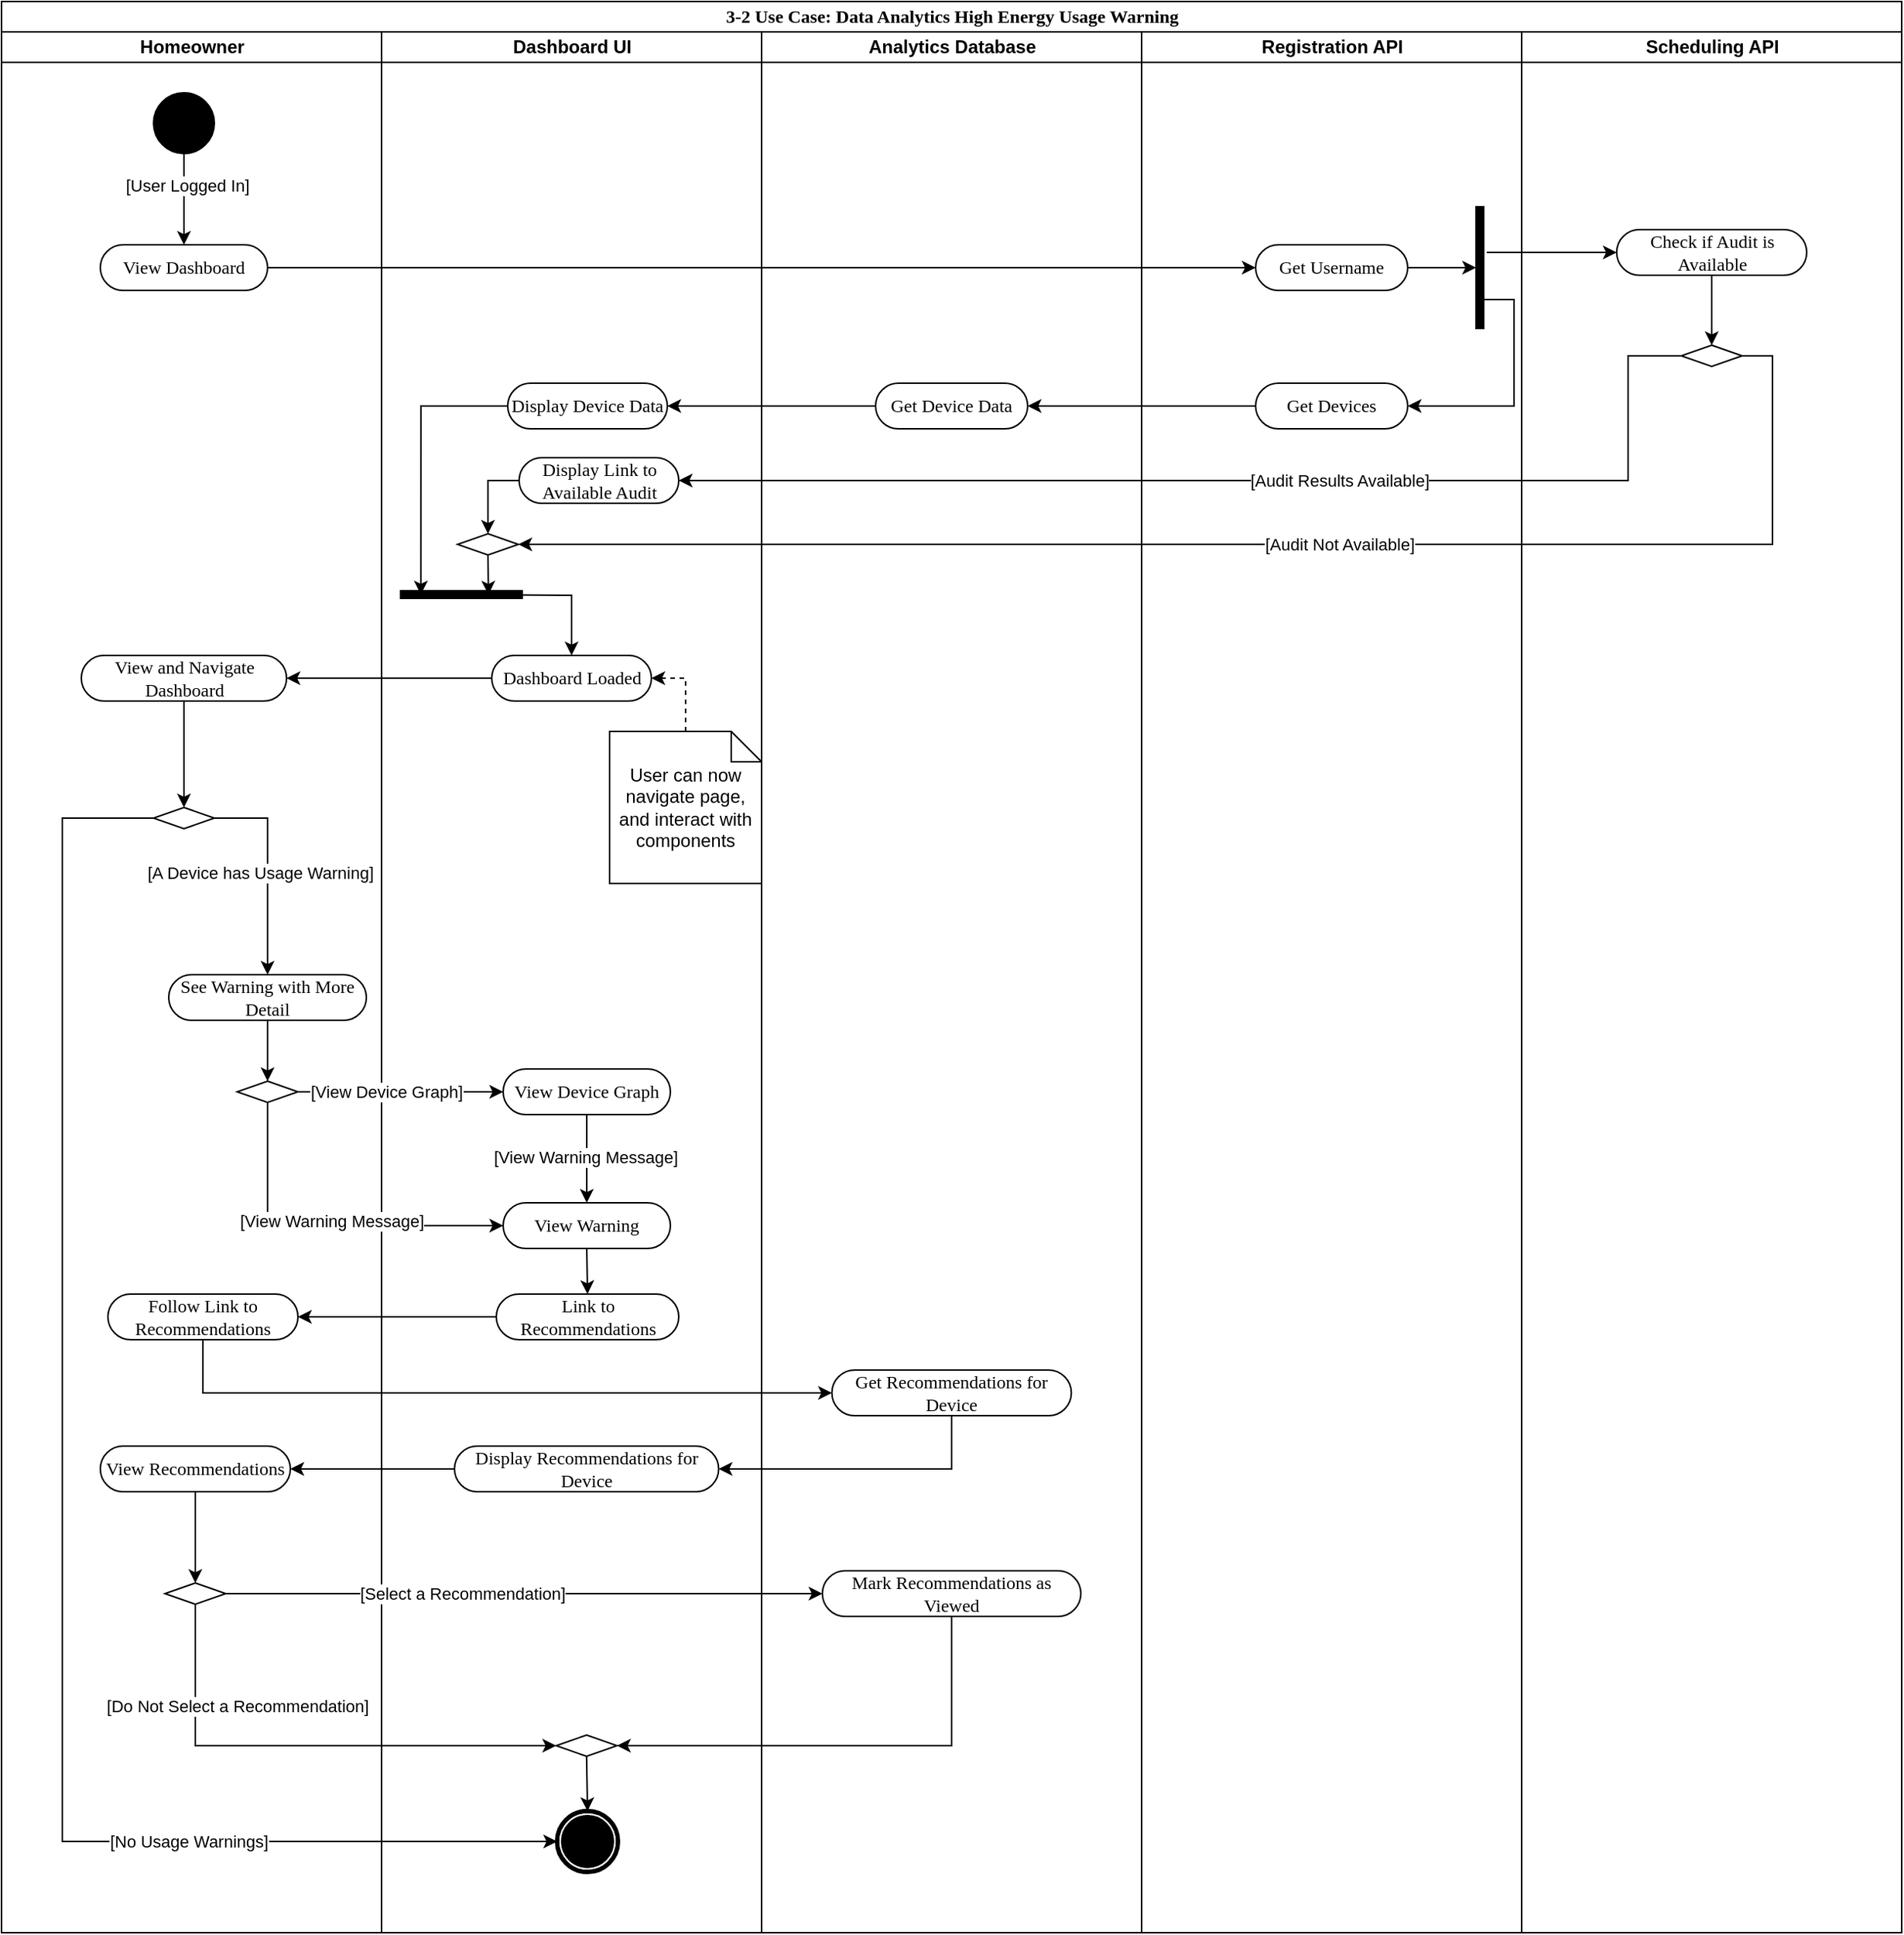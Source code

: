 <mxfile version="22.0.8" type="github">
  <diagram name="Page-1" id="0783ab3e-0a74-02c8-0abd-f7b4e66b4bec">
    <mxGraphModel dx="794" dy="412" grid="1" gridSize="10" guides="1" tooltips="1" connect="1" arrows="1" fold="1" page="1" pageScale="1" pageWidth="850" pageHeight="1100" background="none" math="0" shadow="0">
      <root>
        <mxCell id="0" />
        <mxCell id="1" parent="0" />
        <mxCell id="1c1d494c118603dd-1" value="3-2 Use Case: Data Analytics High Energy Usage Warning" style="swimlane;html=1;childLayout=stackLayout;startSize=20;rounded=0;shadow=0;comic=0;labelBackgroundColor=none;strokeWidth=1;fontFamily=Verdana;fontSize=12;align=center;" parent="1" vertex="1">
          <mxGeometry x="40" y="20" width="1250" height="1270" as="geometry" />
        </mxCell>
        <mxCell id="1c1d494c118603dd-2" value="Homeowner" style="swimlane;html=1;startSize=20;" parent="1c1d494c118603dd-1" vertex="1">
          <mxGeometry y="20" width="250" height="1250" as="geometry" />
        </mxCell>
        <mxCell id="aOfRyr6UJCpSdVYeR-or-36" style="edgeStyle=orthogonalEdgeStyle;rounded=0;orthogonalLoop=1;jettySize=auto;html=1;exitX=0.5;exitY=1;exitDx=0;exitDy=0;entryX=0.5;entryY=0;entryDx=0;entryDy=0;" parent="1c1d494c118603dd-2" source="60571a20871a0731-4" target="aOfRyr6UJCpSdVYeR-or-33" edge="1">
          <mxGeometry relative="1" as="geometry" />
        </mxCell>
        <mxCell id="aOfRyr6UJCpSdVYeR-or-38" value="[User Logged In]" style="edgeLabel;html=1;align=center;verticalAlign=middle;resizable=0;points=[];" parent="aOfRyr6UJCpSdVYeR-or-36" vertex="1" connectable="0">
          <mxGeometry x="-0.3" y="2" relative="1" as="geometry">
            <mxPoint as="offset" />
          </mxGeometry>
        </mxCell>
        <mxCell id="60571a20871a0731-4" value="" style="ellipse;whiteSpace=wrap;html=1;rounded=0;shadow=0;comic=0;labelBackgroundColor=none;strokeWidth=1;fillColor=#000000;fontFamily=Verdana;fontSize=12;align=center;" parent="1c1d494c118603dd-2" vertex="1">
          <mxGeometry x="100" y="40" width="40" height="40" as="geometry" />
        </mxCell>
        <mxCell id="aOfRyr6UJCpSdVYeR-or-33" value="View Dashboard" style="rounded=1;whiteSpace=wrap;html=1;shadow=0;comic=0;labelBackgroundColor=none;strokeWidth=1;fontFamily=Verdana;fontSize=12;align=center;arcSize=50;" parent="1c1d494c118603dd-2" vertex="1">
          <mxGeometry x="65" y="140" width="110" height="30" as="geometry" />
        </mxCell>
        <mxCell id="aOfRyr6UJCpSdVYeR-or-82" style="edgeStyle=orthogonalEdgeStyle;rounded=0;orthogonalLoop=1;jettySize=auto;html=1;exitX=0.5;exitY=1;exitDx=0;exitDy=0;entryX=0.5;entryY=0;entryDx=0;entryDy=0;" parent="1c1d494c118603dd-2" source="aOfRyr6UJCpSdVYeR-or-72" target="aOfRyr6UJCpSdVYeR-or-81" edge="1">
          <mxGeometry relative="1" as="geometry" />
        </mxCell>
        <mxCell id="aOfRyr6UJCpSdVYeR-or-72" value="View and Navigate Dashboard" style="rounded=1;whiteSpace=wrap;html=1;shadow=0;comic=0;labelBackgroundColor=none;strokeWidth=1;fontFamily=Verdana;fontSize=12;align=center;arcSize=50;" parent="1c1d494c118603dd-2" vertex="1">
          <mxGeometry x="52.5" y="410" width="135" height="30" as="geometry" />
        </mxCell>
        <mxCell id="aOfRyr6UJCpSdVYeR-or-92" style="edgeStyle=orthogonalEdgeStyle;rounded=0;orthogonalLoop=1;jettySize=auto;html=1;exitX=0.5;exitY=1;exitDx=0;exitDy=0;entryX=0.5;entryY=0;entryDx=0;entryDy=0;" parent="1c1d494c118603dd-2" source="aOfRyr6UJCpSdVYeR-or-80" target="aOfRyr6UJCpSdVYeR-or-88" edge="1">
          <mxGeometry relative="1" as="geometry" />
        </mxCell>
        <mxCell id="aOfRyr6UJCpSdVYeR-or-80" value="See Warning with More Detail" style="rounded=1;whiteSpace=wrap;html=1;shadow=0;comic=0;labelBackgroundColor=none;strokeWidth=1;fontFamily=Verdana;fontSize=12;align=center;arcSize=50;" parent="1c1d494c118603dd-2" vertex="1">
          <mxGeometry x="110" y="620" width="130" height="30" as="geometry" />
        </mxCell>
        <mxCell id="aOfRyr6UJCpSdVYeR-or-84" style="edgeStyle=orthogonalEdgeStyle;rounded=0;orthogonalLoop=1;jettySize=auto;html=1;exitX=1;exitY=0.5;exitDx=0;exitDy=0;entryX=0.5;entryY=0;entryDx=0;entryDy=0;" parent="1c1d494c118603dd-2" source="aOfRyr6UJCpSdVYeR-or-81" target="aOfRyr6UJCpSdVYeR-or-80" edge="1">
          <mxGeometry relative="1" as="geometry" />
        </mxCell>
        <mxCell id="aOfRyr6UJCpSdVYeR-or-85" value="[A Device has Usage Warning]" style="edgeLabel;html=1;align=center;verticalAlign=middle;resizable=0;points=[];" parent="aOfRyr6UJCpSdVYeR-or-84" vertex="1" connectable="0">
          <mxGeometry x="0.029" y="3" relative="1" as="geometry">
            <mxPoint x="-8" as="offset" />
          </mxGeometry>
        </mxCell>
        <mxCell id="aOfRyr6UJCpSdVYeR-or-81" value="" style="rhombus;whiteSpace=wrap;html=1;" parent="1c1d494c118603dd-2" vertex="1">
          <mxGeometry x="100" y="510" width="40" height="14" as="geometry" />
        </mxCell>
        <mxCell id="aOfRyr6UJCpSdVYeR-or-88" value="" style="rhombus;whiteSpace=wrap;html=1;" parent="1c1d494c118603dd-2" vertex="1">
          <mxGeometry x="155" y="690" width="40" height="14" as="geometry" />
        </mxCell>
        <mxCell id="aOfRyr6UJCpSdVYeR-or-103" value="Follow Link to Recommendations" style="rounded=1;whiteSpace=wrap;html=1;shadow=0;comic=0;labelBackgroundColor=none;strokeWidth=1;fontFamily=Verdana;fontSize=12;align=center;arcSize=50;" parent="1c1d494c118603dd-2" vertex="1">
          <mxGeometry x="70" y="830" width="125" height="30" as="geometry" />
        </mxCell>
        <mxCell id="aOfRyr6UJCpSdVYeR-or-167" style="edgeStyle=orthogonalEdgeStyle;rounded=0;orthogonalLoop=1;jettySize=auto;html=1;exitX=0.5;exitY=1;exitDx=0;exitDy=0;entryX=0.5;entryY=0;entryDx=0;entryDy=0;" parent="1c1d494c118603dd-2" source="aOfRyr6UJCpSdVYeR-or-162" target="aOfRyr6UJCpSdVYeR-or-164" edge="1">
          <mxGeometry relative="1" as="geometry" />
        </mxCell>
        <mxCell id="aOfRyr6UJCpSdVYeR-or-162" value="View Recommendations" style="rounded=1;whiteSpace=wrap;html=1;shadow=0;comic=0;labelBackgroundColor=none;strokeWidth=1;fontFamily=Verdana;fontSize=12;align=center;arcSize=50;" parent="1c1d494c118603dd-2" vertex="1">
          <mxGeometry x="65" y="930" width="125" height="30" as="geometry" />
        </mxCell>
        <mxCell id="aOfRyr6UJCpSdVYeR-or-164" value="" style="rhombus;whiteSpace=wrap;html=1;" parent="1c1d494c118603dd-2" vertex="1">
          <mxGeometry x="107.5" y="1020" width="40" height="14" as="geometry" />
        </mxCell>
        <mxCell id="1c1d494c118603dd-3" value="Dashboard UI" style="swimlane;html=1;startSize=20;" parent="1c1d494c118603dd-1" vertex="1">
          <mxGeometry x="250" y="20" width="250" height="1250" as="geometry" />
        </mxCell>
        <mxCell id="60571a20871a0731-5" value="" style="shape=mxgraph.bpmn.shape;html=1;verticalLabelPosition=bottom;labelBackgroundColor=#ffffff;verticalAlign=top;perimeter=ellipsePerimeter;outline=end;symbol=terminate;rounded=0;shadow=0;comic=0;strokeWidth=1;fontFamily=Verdana;fontSize=12;align=center;" parent="1c1d494c118603dd-3" vertex="1">
          <mxGeometry x="115.5" y="1170" width="40" height="40" as="geometry" />
        </mxCell>
        <mxCell id="aOfRyr6UJCpSdVYeR-or-42" value="Display Device Data" style="rounded=1;whiteSpace=wrap;html=1;shadow=0;comic=0;labelBackgroundColor=none;strokeWidth=1;fontFamily=Verdana;fontSize=12;align=center;arcSize=50;" parent="1c1d494c118603dd-3" vertex="1">
          <mxGeometry x="83" y="231" width="105" height="30" as="geometry" />
        </mxCell>
        <mxCell id="aOfRyr6UJCpSdVYeR-or-178" style="edgeStyle=orthogonalEdgeStyle;rounded=0;orthogonalLoop=1;jettySize=auto;html=1;exitX=0;exitY=0.5;exitDx=0;exitDy=0;entryX=0.5;entryY=0;entryDx=0;entryDy=0;" parent="1c1d494c118603dd-3" source="aOfRyr6UJCpSdVYeR-or-55" target="aOfRyr6UJCpSdVYeR-or-177" edge="1">
          <mxGeometry relative="1" as="geometry" />
        </mxCell>
        <mxCell id="aOfRyr6UJCpSdVYeR-or-55" value="Display Link to Available Audit" style="rounded=1;whiteSpace=wrap;html=1;shadow=0;comic=0;labelBackgroundColor=none;strokeWidth=1;fontFamily=Verdana;fontSize=12;align=center;arcSize=50;" parent="1c1d494c118603dd-3" vertex="1">
          <mxGeometry x="90.5" y="280" width="105" height="30" as="geometry" />
        </mxCell>
        <mxCell id="aOfRyr6UJCpSdVYeR-or-60" value="" style="html=1;points=[];perimeter=orthogonalPerimeter;fillColor=strokeColor;rotation=90;" parent="1c1d494c118603dd-3" vertex="1">
          <mxGeometry x="50" y="330" width="5" height="80" as="geometry" />
        </mxCell>
        <mxCell id="aOfRyr6UJCpSdVYeR-or-66" style="edgeStyle=orthogonalEdgeStyle;rounded=0;orthogonalLoop=1;jettySize=auto;html=1;exitX=0.5;exitY=0;exitDx=0;exitDy=0;entryX=0.5;entryY=0;entryDx=0;entryDy=0;" parent="1c1d494c118603dd-3" target="aOfRyr6UJCpSdVYeR-or-65" edge="1">
          <mxGeometry relative="1" as="geometry">
            <mxPoint x="50" y="370" as="sourcePoint" />
          </mxGeometry>
        </mxCell>
        <mxCell id="aOfRyr6UJCpSdVYeR-or-65" value="Dashboard Loaded" style="rounded=1;whiteSpace=wrap;html=1;shadow=0;comic=0;labelBackgroundColor=none;strokeWidth=1;fontFamily=Verdana;fontSize=12;align=center;arcSize=50;" parent="1c1d494c118603dd-3" vertex="1">
          <mxGeometry x="72.5" y="410" width="105" height="30" as="geometry" />
        </mxCell>
        <mxCell id="aOfRyr6UJCpSdVYeR-or-78" style="edgeStyle=orthogonalEdgeStyle;rounded=0;orthogonalLoop=1;jettySize=auto;html=1;exitX=0.5;exitY=0;exitDx=0;exitDy=0;exitPerimeter=0;entryX=1;entryY=0.5;entryDx=0;entryDy=0;dashed=1;" parent="1c1d494c118603dd-3" source="aOfRyr6UJCpSdVYeR-or-76" target="aOfRyr6UJCpSdVYeR-or-65" edge="1">
          <mxGeometry relative="1" as="geometry" />
        </mxCell>
        <mxCell id="aOfRyr6UJCpSdVYeR-or-76" value="User can now navigate page, and interact with components" style="shape=note;size=20;whiteSpace=wrap;html=1;" parent="1c1d494c118603dd-3" vertex="1">
          <mxGeometry x="150" y="460" width="100" height="100" as="geometry" />
        </mxCell>
        <mxCell id="aOfRyr6UJCpSdVYeR-or-100" style="edgeStyle=orthogonalEdgeStyle;rounded=0;orthogonalLoop=1;jettySize=auto;html=1;exitX=0.5;exitY=1;exitDx=0;exitDy=0;entryX=0.5;entryY=0;entryDx=0;entryDy=0;" parent="1c1d494c118603dd-3" source="aOfRyr6UJCpSdVYeR-or-94" target="aOfRyr6UJCpSdVYeR-or-98" edge="1">
          <mxGeometry relative="1" as="geometry" />
        </mxCell>
        <mxCell id="aOfRyr6UJCpSdVYeR-or-101" value="[View Warning Message]" style="edgeLabel;html=1;align=center;verticalAlign=middle;resizable=0;points=[];" parent="aOfRyr6UJCpSdVYeR-or-100" vertex="1" connectable="0">
          <mxGeometry x="-0.035" y="-1" relative="1" as="geometry">
            <mxPoint as="offset" />
          </mxGeometry>
        </mxCell>
        <mxCell id="aOfRyr6UJCpSdVYeR-or-94" value="View Device Graph" style="rounded=1;whiteSpace=wrap;html=1;shadow=0;comic=0;labelBackgroundColor=none;strokeWidth=1;fontFamily=Verdana;fontSize=12;align=center;arcSize=50;" parent="1c1d494c118603dd-3" vertex="1">
          <mxGeometry x="80" y="682" width="110" height="30" as="geometry" />
        </mxCell>
        <mxCell id="aOfRyr6UJCpSdVYeR-or-104" style="edgeStyle=orthogonalEdgeStyle;rounded=0;orthogonalLoop=1;jettySize=auto;html=1;exitX=0.5;exitY=1;exitDx=0;exitDy=0;entryX=0.5;entryY=0;entryDx=0;entryDy=0;" parent="1c1d494c118603dd-3" source="aOfRyr6UJCpSdVYeR-or-98" target="aOfRyr6UJCpSdVYeR-or-102" edge="1">
          <mxGeometry relative="1" as="geometry" />
        </mxCell>
        <mxCell id="aOfRyr6UJCpSdVYeR-or-98" value="View Warning" style="rounded=1;whiteSpace=wrap;html=1;shadow=0;comic=0;labelBackgroundColor=none;strokeWidth=1;fontFamily=Verdana;fontSize=12;align=center;arcSize=50;" parent="1c1d494c118603dd-3" vertex="1">
          <mxGeometry x="80" y="770" width="110" height="30" as="geometry" />
        </mxCell>
        <mxCell id="aOfRyr6UJCpSdVYeR-or-102" value="Link to Recommendations" style="rounded=1;whiteSpace=wrap;html=1;shadow=0;comic=0;labelBackgroundColor=none;strokeWidth=1;fontFamily=Verdana;fontSize=12;align=center;arcSize=50;" parent="1c1d494c118603dd-3" vertex="1">
          <mxGeometry x="75.5" y="830" width="120" height="30" as="geometry" />
        </mxCell>
        <mxCell id="aOfRyr6UJCpSdVYeR-or-160" value="Display Recommendations for Device" style="rounded=1;whiteSpace=wrap;html=1;shadow=0;comic=0;labelBackgroundColor=none;strokeWidth=1;fontFamily=Verdana;fontSize=12;align=center;arcSize=50;" parent="1c1d494c118603dd-3" vertex="1">
          <mxGeometry x="48" y="930" width="173.75" height="30" as="geometry" />
        </mxCell>
        <mxCell id="aOfRyr6UJCpSdVYeR-or-171" style="edgeStyle=orthogonalEdgeStyle;rounded=0;orthogonalLoop=1;jettySize=auto;html=1;exitX=0.5;exitY=1;exitDx=0;exitDy=0;entryX=0.5;entryY=0;entryDx=0;entryDy=0;" parent="1c1d494c118603dd-3" source="aOfRyr6UJCpSdVYeR-or-170" target="60571a20871a0731-5" edge="1">
          <mxGeometry relative="1" as="geometry" />
        </mxCell>
        <mxCell id="aOfRyr6UJCpSdVYeR-or-170" value="" style="rhombus;whiteSpace=wrap;html=1;" parent="1c1d494c118603dd-3" vertex="1">
          <mxGeometry x="114.88" y="1120" width="40" height="14" as="geometry" />
        </mxCell>
        <mxCell id="aOfRyr6UJCpSdVYeR-or-179" style="edgeStyle=orthogonalEdgeStyle;rounded=0;orthogonalLoop=1;jettySize=auto;html=1;exitX=0.5;exitY=1;exitDx=0;exitDy=0;" parent="1c1d494c118603dd-3" source="aOfRyr6UJCpSdVYeR-or-177" edge="1">
          <mxGeometry relative="1" as="geometry">
            <mxPoint x="70.333" y="370" as="targetPoint" />
          </mxGeometry>
        </mxCell>
        <mxCell id="aOfRyr6UJCpSdVYeR-or-177" value="" style="rhombus;whiteSpace=wrap;html=1;" parent="1c1d494c118603dd-3" vertex="1">
          <mxGeometry x="50" y="330" width="40" height="14" as="geometry" />
        </mxCell>
        <mxCell id="aOfRyr6UJCpSdVYeR-or-180" style="edgeStyle=orthogonalEdgeStyle;rounded=0;orthogonalLoop=1;jettySize=auto;html=1;exitX=0;exitY=0.5;exitDx=0;exitDy=0;entryX=0.5;entryY=0.833;entryDx=0;entryDy=0;entryPerimeter=0;" parent="1c1d494c118603dd-3" source="aOfRyr6UJCpSdVYeR-or-42" target="aOfRyr6UJCpSdVYeR-or-60" edge="1">
          <mxGeometry relative="1" as="geometry" />
        </mxCell>
        <mxCell id="1c1d494c118603dd-4" value="Analytics Database" style="swimlane;html=1;startSize=20;" parent="1c1d494c118603dd-1" vertex="1">
          <mxGeometry x="500" y="20" width="250" height="1250" as="geometry" />
        </mxCell>
        <mxCell id="aOfRyr6UJCpSdVYeR-or-41" value="Get Device Data" style="rounded=1;whiteSpace=wrap;html=1;shadow=0;comic=0;labelBackgroundColor=none;strokeWidth=1;fontFamily=Verdana;fontSize=12;align=center;arcSize=50;" parent="1c1d494c118603dd-4" vertex="1">
          <mxGeometry x="75" y="231" width="100" height="30" as="geometry" />
        </mxCell>
        <mxCell id="aOfRyr6UJCpSdVYeR-or-157" value="Get Recommendations for Device" style="rounded=1;whiteSpace=wrap;html=1;shadow=0;comic=0;labelBackgroundColor=none;strokeWidth=1;fontFamily=Verdana;fontSize=12;align=center;arcSize=50;" parent="1c1d494c118603dd-4" vertex="1">
          <mxGeometry x="46.25" y="880" width="157.5" height="30" as="geometry" />
        </mxCell>
        <mxCell id="aOfRyr6UJCpSdVYeR-or-168" value="Mark Recommendations as Viewed" style="rounded=1;whiteSpace=wrap;html=1;shadow=0;comic=0;labelBackgroundColor=none;strokeWidth=1;fontFamily=Verdana;fontSize=12;align=center;arcSize=50;" parent="1c1d494c118603dd-4" vertex="1">
          <mxGeometry x="40" y="1012" width="170" height="30" as="geometry" />
        </mxCell>
        <mxCell id="aOfRyr6UJCpSdVYeR-or-1" value="Registration API" style="swimlane;html=1;startSize=20;" parent="1c1d494c118603dd-1" vertex="1">
          <mxGeometry x="750" y="20" width="250" height="1250" as="geometry" />
        </mxCell>
        <mxCell id="aOfRyr6UJCpSdVYeR-or-46" style="edgeStyle=orthogonalEdgeStyle;rounded=0;orthogonalLoop=1;jettySize=auto;html=1;exitX=1;exitY=0.5;exitDx=0;exitDy=0;" parent="aOfRyr6UJCpSdVYeR-or-1" source="aOfRyr6UJCpSdVYeR-or-34" edge="1">
          <mxGeometry relative="1" as="geometry">
            <mxPoint x="220" y="155" as="targetPoint" />
          </mxGeometry>
        </mxCell>
        <mxCell id="aOfRyr6UJCpSdVYeR-or-34" value="Get Username" style="rounded=1;whiteSpace=wrap;html=1;shadow=0;comic=0;labelBackgroundColor=none;strokeWidth=1;fontFamily=Verdana;fontSize=12;align=center;arcSize=50;" parent="aOfRyr6UJCpSdVYeR-or-1" vertex="1">
          <mxGeometry x="75" y="140" width="100" height="30" as="geometry" />
        </mxCell>
        <mxCell id="aOfRyr6UJCpSdVYeR-or-40" value="Get Devices" style="rounded=1;whiteSpace=wrap;html=1;shadow=0;comic=0;labelBackgroundColor=none;strokeWidth=1;fontFamily=Verdana;fontSize=12;align=center;arcSize=50;" parent="aOfRyr6UJCpSdVYeR-or-1" vertex="1">
          <mxGeometry x="75" y="231" width="100" height="30" as="geometry" />
        </mxCell>
        <mxCell id="aOfRyr6UJCpSdVYeR-or-45" value="" style="html=1;points=[];perimeter=orthogonalPerimeter;fillColor=strokeColor;rotation=-180;" parent="aOfRyr6UJCpSdVYeR-or-1" vertex="1">
          <mxGeometry x="220" y="115" width="5" height="80" as="geometry" />
        </mxCell>
        <mxCell id="aOfRyr6UJCpSdVYeR-or-47" style="edgeStyle=orthogonalEdgeStyle;rounded=0;orthogonalLoop=1;jettySize=auto;html=1;exitX=0;exitY=0.238;exitDx=0;exitDy=0;entryX=1;entryY=0.5;entryDx=0;entryDy=0;exitPerimeter=0;" parent="aOfRyr6UJCpSdVYeR-or-1" source="aOfRyr6UJCpSdVYeR-or-45" target="aOfRyr6UJCpSdVYeR-or-40" edge="1">
          <mxGeometry relative="1" as="geometry" />
        </mxCell>
        <mxCell id="aOfRyr6UJCpSdVYeR-or-37" style="edgeStyle=orthogonalEdgeStyle;rounded=0;orthogonalLoop=1;jettySize=auto;html=1;exitX=1;exitY=0.5;exitDx=0;exitDy=0;entryX=0;entryY=0.5;entryDx=0;entryDy=0;" parent="1c1d494c118603dd-1" source="aOfRyr6UJCpSdVYeR-or-33" target="aOfRyr6UJCpSdVYeR-or-34" edge="1">
          <mxGeometry relative="1" as="geometry">
            <mxPoint x="820" y="175" as="targetPoint" />
          </mxGeometry>
        </mxCell>
        <mxCell id="aOfRyr6UJCpSdVYeR-or-43" style="edgeStyle=orthogonalEdgeStyle;rounded=0;orthogonalLoop=1;jettySize=auto;html=1;exitX=0;exitY=0.5;exitDx=0;exitDy=0;entryX=1;entryY=0.5;entryDx=0;entryDy=0;" parent="1c1d494c118603dd-1" source="aOfRyr6UJCpSdVYeR-or-40" target="aOfRyr6UJCpSdVYeR-or-41" edge="1">
          <mxGeometry relative="1" as="geometry" />
        </mxCell>
        <mxCell id="aOfRyr6UJCpSdVYeR-or-44" style="edgeStyle=orthogonalEdgeStyle;rounded=0;orthogonalLoop=1;jettySize=auto;html=1;exitX=0;exitY=0.5;exitDx=0;exitDy=0;entryX=1;entryY=0.5;entryDx=0;entryDy=0;" parent="1c1d494c118603dd-1" source="aOfRyr6UJCpSdVYeR-or-41" target="aOfRyr6UJCpSdVYeR-or-42" edge="1">
          <mxGeometry relative="1" as="geometry" />
        </mxCell>
        <mxCell id="aOfRyr6UJCpSdVYeR-or-74" style="edgeStyle=orthogonalEdgeStyle;rounded=0;orthogonalLoop=1;jettySize=auto;html=1;exitX=0;exitY=0.5;exitDx=0;exitDy=0;entryX=1;entryY=0.5;entryDx=0;entryDy=0;" parent="1c1d494c118603dd-1" source="aOfRyr6UJCpSdVYeR-or-65" target="aOfRyr6UJCpSdVYeR-or-72" edge="1">
          <mxGeometry relative="1" as="geometry" />
        </mxCell>
        <mxCell id="aOfRyr6UJCpSdVYeR-or-86" style="edgeStyle=orthogonalEdgeStyle;rounded=0;orthogonalLoop=1;jettySize=auto;html=1;exitX=0;exitY=0.5;exitDx=0;exitDy=0;entryX=0;entryY=0.5;entryDx=0;entryDy=0;" parent="1c1d494c118603dd-1" source="aOfRyr6UJCpSdVYeR-or-81" target="60571a20871a0731-5" edge="1">
          <mxGeometry relative="1" as="geometry">
            <Array as="points">
              <mxPoint x="40" y="537" />
              <mxPoint x="40" y="1210" />
            </Array>
          </mxGeometry>
        </mxCell>
        <mxCell id="aOfRyr6UJCpSdVYeR-or-158" value="[No Usage Warnings]" style="edgeLabel;html=1;align=center;verticalAlign=middle;resizable=0;points=[];" parent="aOfRyr6UJCpSdVYeR-or-86" vertex="1" connectable="0">
          <mxGeometry x="0.541" relative="1" as="geometry">
            <mxPoint as="offset" />
          </mxGeometry>
        </mxCell>
        <mxCell id="aOfRyr6UJCpSdVYeR-or-93" style="edgeStyle=orthogonalEdgeStyle;rounded=0;orthogonalLoop=1;jettySize=auto;html=1;exitX=1;exitY=0.5;exitDx=0;exitDy=0;entryX=0;entryY=0.5;entryDx=0;entryDy=0;" parent="1c1d494c118603dd-1" source="aOfRyr6UJCpSdVYeR-or-88" target="aOfRyr6UJCpSdVYeR-or-94" edge="1">
          <mxGeometry relative="1" as="geometry">
            <mxPoint x="330" y="717" as="targetPoint" />
          </mxGeometry>
        </mxCell>
        <mxCell id="aOfRyr6UJCpSdVYeR-or-95" value="[View Device Graph]" style="edgeLabel;html=1;align=center;verticalAlign=middle;resizable=0;points=[];" parent="aOfRyr6UJCpSdVYeR-or-93" vertex="1" connectable="0">
          <mxGeometry x="-0.392" y="-2" relative="1" as="geometry">
            <mxPoint x="17" y="-2" as="offset" />
          </mxGeometry>
        </mxCell>
        <mxCell id="aOfRyr6UJCpSdVYeR-or-97" style="edgeStyle=orthogonalEdgeStyle;rounded=0;orthogonalLoop=1;jettySize=auto;html=1;exitX=0.5;exitY=1;exitDx=0;exitDy=0;entryX=0;entryY=0.5;entryDx=0;entryDy=0;" parent="1c1d494c118603dd-1" source="aOfRyr6UJCpSdVYeR-or-88" target="aOfRyr6UJCpSdVYeR-or-98" edge="1">
          <mxGeometry relative="1" as="geometry">
            <mxPoint x="174.778" y="800" as="targetPoint" />
          </mxGeometry>
        </mxCell>
        <mxCell id="aOfRyr6UJCpSdVYeR-or-99" value="[View Warning Message]" style="edgeLabel;html=1;align=center;verticalAlign=middle;resizable=0;points=[];" parent="aOfRyr6UJCpSdVYeR-or-97" vertex="1" connectable="0">
          <mxGeometry x="0.04" y="3" relative="1" as="geometry">
            <mxPoint as="offset" />
          </mxGeometry>
        </mxCell>
        <mxCell id="aOfRyr6UJCpSdVYeR-or-105" style="edgeStyle=orthogonalEdgeStyle;rounded=0;orthogonalLoop=1;jettySize=auto;html=1;exitX=0;exitY=0.5;exitDx=0;exitDy=0;entryX=1;entryY=0.5;entryDx=0;entryDy=0;" parent="1c1d494c118603dd-1" source="aOfRyr6UJCpSdVYeR-or-102" target="aOfRyr6UJCpSdVYeR-or-103" edge="1">
          <mxGeometry relative="1" as="geometry" />
        </mxCell>
        <mxCell id="aOfRyr6UJCpSdVYeR-or-159" style="edgeStyle=orthogonalEdgeStyle;rounded=0;orthogonalLoop=1;jettySize=auto;html=1;exitX=0.5;exitY=1;exitDx=0;exitDy=0;entryX=0;entryY=0.5;entryDx=0;entryDy=0;" parent="1c1d494c118603dd-1" source="aOfRyr6UJCpSdVYeR-or-103" target="aOfRyr6UJCpSdVYeR-or-157" edge="1">
          <mxGeometry relative="1" as="geometry" />
        </mxCell>
        <mxCell id="aOfRyr6UJCpSdVYeR-or-161" style="edgeStyle=orthogonalEdgeStyle;rounded=0;orthogonalLoop=1;jettySize=auto;html=1;exitX=0.5;exitY=1;exitDx=0;exitDy=0;entryX=1;entryY=0.5;entryDx=0;entryDy=0;" parent="1c1d494c118603dd-1" source="aOfRyr6UJCpSdVYeR-or-157" target="aOfRyr6UJCpSdVYeR-or-160" edge="1">
          <mxGeometry relative="1" as="geometry" />
        </mxCell>
        <mxCell id="aOfRyr6UJCpSdVYeR-or-163" style="edgeStyle=orthogonalEdgeStyle;rounded=0;orthogonalLoop=1;jettySize=auto;html=1;exitX=0;exitY=0.5;exitDx=0;exitDy=0;entryX=1;entryY=0.5;entryDx=0;entryDy=0;" parent="1c1d494c118603dd-1" source="aOfRyr6UJCpSdVYeR-or-160" target="aOfRyr6UJCpSdVYeR-or-162" edge="1">
          <mxGeometry relative="1" as="geometry" />
        </mxCell>
        <mxCell id="aOfRyr6UJCpSdVYeR-or-172" style="edgeStyle=orthogonalEdgeStyle;rounded=0;orthogonalLoop=1;jettySize=auto;html=1;exitX=0.5;exitY=1;exitDx=0;exitDy=0;entryX=1;entryY=0.5;entryDx=0;entryDy=0;" parent="1c1d494c118603dd-1" source="aOfRyr6UJCpSdVYeR-or-168" target="aOfRyr6UJCpSdVYeR-or-170" edge="1">
          <mxGeometry relative="1" as="geometry" />
        </mxCell>
        <mxCell id="aOfRyr6UJCpSdVYeR-or-173" style="edgeStyle=orthogonalEdgeStyle;rounded=0;orthogonalLoop=1;jettySize=auto;html=1;exitX=0.5;exitY=1;exitDx=0;exitDy=0;entryX=0;entryY=0.5;entryDx=0;entryDy=0;" parent="1c1d494c118603dd-1" source="aOfRyr6UJCpSdVYeR-or-164" target="aOfRyr6UJCpSdVYeR-or-170" edge="1">
          <mxGeometry relative="1" as="geometry" />
        </mxCell>
        <mxCell id="aOfRyr6UJCpSdVYeR-or-176" value="[Do Not Select a Recommendation]" style="edgeLabel;html=1;align=center;verticalAlign=middle;resizable=0;points=[];" parent="aOfRyr6UJCpSdVYeR-or-173" vertex="1" connectable="0">
          <mxGeometry x="-0.681" y="-2" relative="1" as="geometry">
            <mxPoint x="29" y="14" as="offset" />
          </mxGeometry>
        </mxCell>
        <mxCell id="aOfRyr6UJCpSdVYeR-or-174" style="edgeStyle=orthogonalEdgeStyle;rounded=0;orthogonalLoop=1;jettySize=auto;html=1;exitX=1;exitY=0.5;exitDx=0;exitDy=0;entryX=0;entryY=0.5;entryDx=0;entryDy=0;" parent="1c1d494c118603dd-1" source="aOfRyr6UJCpSdVYeR-or-164" target="aOfRyr6UJCpSdVYeR-or-168" edge="1">
          <mxGeometry relative="1" as="geometry" />
        </mxCell>
        <mxCell id="aOfRyr6UJCpSdVYeR-or-175" value="[Select a Recommendation]" style="edgeLabel;html=1;align=center;verticalAlign=middle;resizable=0;points=[];" parent="aOfRyr6UJCpSdVYeR-or-174" vertex="1" connectable="0">
          <mxGeometry x="-0.204" relative="1" as="geometry">
            <mxPoint x="-1" as="offset" />
          </mxGeometry>
        </mxCell>
        <mxCell id="aOfRyr6UJCpSdVYeR-or-30" value="Scheduling API" style="swimlane;html=1;startSize=20;" parent="1" vertex="1">
          <mxGeometry x="1040" y="40" width="250" height="1250" as="geometry" />
        </mxCell>
        <mxCell id="aOfRyr6UJCpSdVYeR-or-52" style="edgeStyle=orthogonalEdgeStyle;rounded=0;orthogonalLoop=1;jettySize=auto;html=1;exitX=0.5;exitY=1;exitDx=0;exitDy=0;entryX=0.5;entryY=0;entryDx=0;entryDy=0;" parent="aOfRyr6UJCpSdVYeR-or-30" source="aOfRyr6UJCpSdVYeR-or-48" target="aOfRyr6UJCpSdVYeR-or-51" edge="1">
          <mxGeometry relative="1" as="geometry" />
        </mxCell>
        <mxCell id="aOfRyr6UJCpSdVYeR-or-48" value="Check if Audit is Available" style="rounded=1;whiteSpace=wrap;html=1;shadow=0;comic=0;labelBackgroundColor=none;strokeWidth=1;fontFamily=Verdana;fontSize=12;align=center;arcSize=50;" parent="aOfRyr6UJCpSdVYeR-or-30" vertex="1">
          <mxGeometry x="62.5" y="130" width="125" height="30" as="geometry" />
        </mxCell>
        <mxCell id="aOfRyr6UJCpSdVYeR-or-51" value="" style="rhombus;whiteSpace=wrap;html=1;" parent="aOfRyr6UJCpSdVYeR-or-30" vertex="1">
          <mxGeometry x="105" y="206" width="40" height="14" as="geometry" />
        </mxCell>
        <mxCell id="aOfRyr6UJCpSdVYeR-or-49" style="edgeStyle=orthogonalEdgeStyle;rounded=0;orthogonalLoop=1;jettySize=auto;html=1;exitX=-0.4;exitY=0.625;exitDx=0;exitDy=0;entryX=0;entryY=0.5;entryDx=0;entryDy=0;exitPerimeter=0;" parent="1" source="aOfRyr6UJCpSdVYeR-or-45" target="aOfRyr6UJCpSdVYeR-or-48" edge="1">
          <mxGeometry relative="1" as="geometry" />
        </mxCell>
        <mxCell id="aOfRyr6UJCpSdVYeR-or-181" style="edgeStyle=orthogonalEdgeStyle;rounded=0;orthogonalLoop=1;jettySize=auto;html=1;exitX=1;exitY=0.5;exitDx=0;exitDy=0;entryX=1;entryY=0.5;entryDx=0;entryDy=0;" parent="1" source="aOfRyr6UJCpSdVYeR-or-51" target="aOfRyr6UJCpSdVYeR-or-177" edge="1">
          <mxGeometry relative="1" as="geometry" />
        </mxCell>
        <mxCell id="aOfRyr6UJCpSdVYeR-or-182" value="[Audit Not Available]" style="edgeLabel;html=1;align=center;verticalAlign=middle;resizable=0;points=[];" parent="aOfRyr6UJCpSdVYeR-or-181" vertex="1" connectable="0">
          <mxGeometry x="0.11" y="2" relative="1" as="geometry">
            <mxPoint x="109" y="-2" as="offset" />
          </mxGeometry>
        </mxCell>
        <mxCell id="aOfRyr6UJCpSdVYeR-or-183" style="edgeStyle=orthogonalEdgeStyle;rounded=0;orthogonalLoop=1;jettySize=auto;html=1;exitX=0;exitY=0.5;exitDx=0;exitDy=0;entryX=1;entryY=0.5;entryDx=0;entryDy=0;" parent="1" source="aOfRyr6UJCpSdVYeR-or-51" target="aOfRyr6UJCpSdVYeR-or-55" edge="1">
          <mxGeometry relative="1" as="geometry">
            <Array as="points">
              <mxPoint x="1110" y="253" />
              <mxPoint x="1110" y="335" />
            </Array>
          </mxGeometry>
        </mxCell>
        <mxCell id="aOfRyr6UJCpSdVYeR-or-184" value="[Audit Results Available]" style="edgeLabel;html=1;align=center;verticalAlign=middle;resizable=0;points=[];" parent="aOfRyr6UJCpSdVYeR-or-183" vertex="1" connectable="0">
          <mxGeometry x="-0.044" y="4" relative="1" as="geometry">
            <mxPoint x="47" y="-4" as="offset" />
          </mxGeometry>
        </mxCell>
      </root>
    </mxGraphModel>
  </diagram>
</mxfile>
